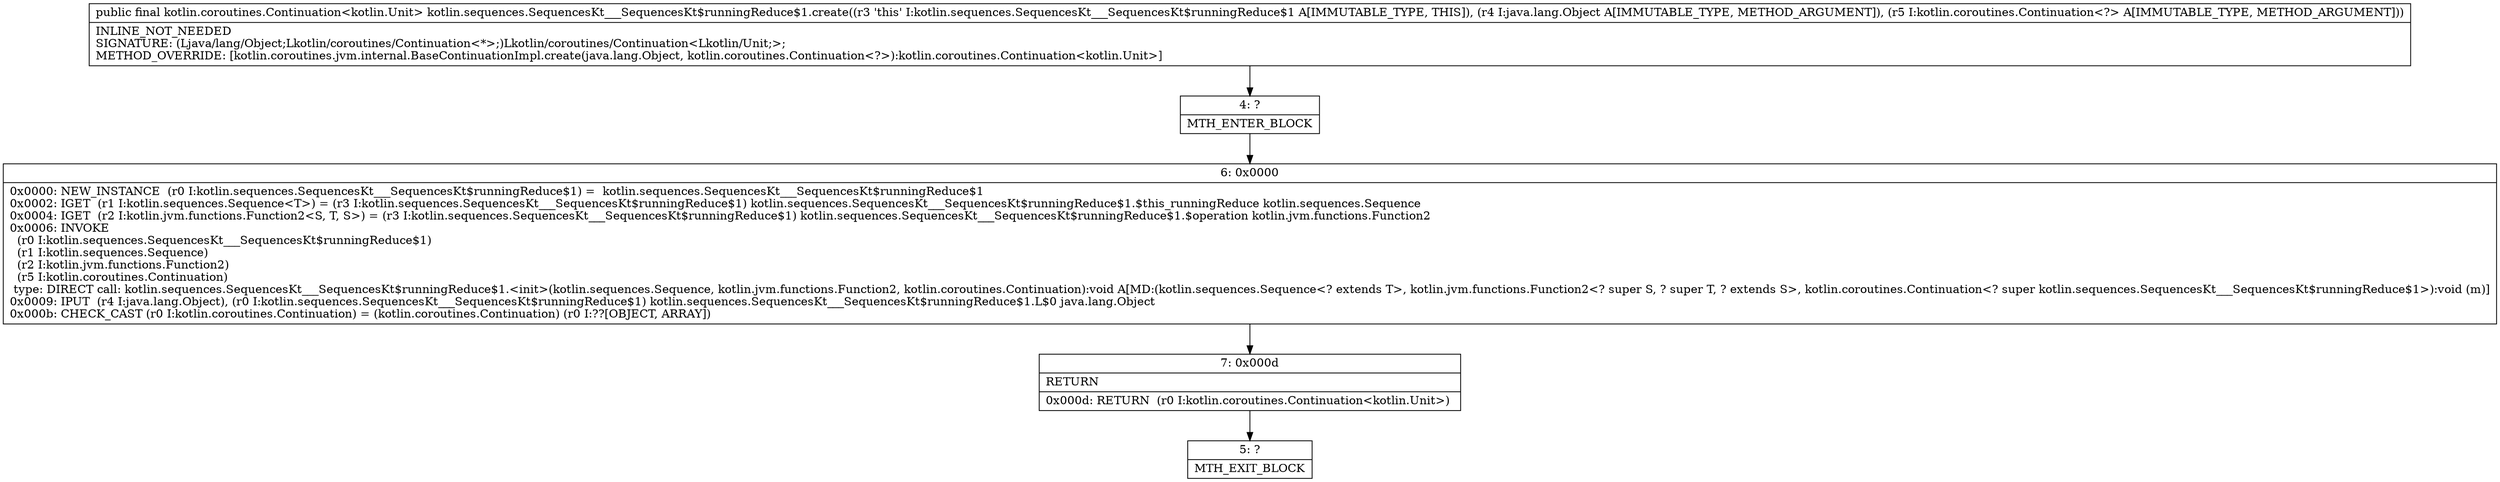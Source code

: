 digraph "CFG forkotlin.sequences.SequencesKt___SequencesKt$runningReduce$1.create(Ljava\/lang\/Object;Lkotlin\/coroutines\/Continuation;)Lkotlin\/coroutines\/Continuation;" {
Node_4 [shape=record,label="{4\:\ ?|MTH_ENTER_BLOCK\l}"];
Node_6 [shape=record,label="{6\:\ 0x0000|0x0000: NEW_INSTANCE  (r0 I:kotlin.sequences.SequencesKt___SequencesKt$runningReduce$1) =  kotlin.sequences.SequencesKt___SequencesKt$runningReduce$1 \l0x0002: IGET  (r1 I:kotlin.sequences.Sequence\<T\>) = (r3 I:kotlin.sequences.SequencesKt___SequencesKt$runningReduce$1) kotlin.sequences.SequencesKt___SequencesKt$runningReduce$1.$this_runningReduce kotlin.sequences.Sequence \l0x0004: IGET  (r2 I:kotlin.jvm.functions.Function2\<S, T, S\>) = (r3 I:kotlin.sequences.SequencesKt___SequencesKt$runningReduce$1) kotlin.sequences.SequencesKt___SequencesKt$runningReduce$1.$operation kotlin.jvm.functions.Function2 \l0x0006: INVOKE  \l  (r0 I:kotlin.sequences.SequencesKt___SequencesKt$runningReduce$1)\l  (r1 I:kotlin.sequences.Sequence)\l  (r2 I:kotlin.jvm.functions.Function2)\l  (r5 I:kotlin.coroutines.Continuation)\l type: DIRECT call: kotlin.sequences.SequencesKt___SequencesKt$runningReduce$1.\<init\>(kotlin.sequences.Sequence, kotlin.jvm.functions.Function2, kotlin.coroutines.Continuation):void A[MD:(kotlin.sequences.Sequence\<? extends T\>, kotlin.jvm.functions.Function2\<? super S, ? super T, ? extends S\>, kotlin.coroutines.Continuation\<? super kotlin.sequences.SequencesKt___SequencesKt$runningReduce$1\>):void (m)]\l0x0009: IPUT  (r4 I:java.lang.Object), (r0 I:kotlin.sequences.SequencesKt___SequencesKt$runningReduce$1) kotlin.sequences.SequencesKt___SequencesKt$runningReduce$1.L$0 java.lang.Object \l0x000b: CHECK_CAST (r0 I:kotlin.coroutines.Continuation) = (kotlin.coroutines.Continuation) (r0 I:??[OBJECT, ARRAY]) \l}"];
Node_7 [shape=record,label="{7\:\ 0x000d|RETURN\l|0x000d: RETURN  (r0 I:kotlin.coroutines.Continuation\<kotlin.Unit\>) \l}"];
Node_5 [shape=record,label="{5\:\ ?|MTH_EXIT_BLOCK\l}"];
MethodNode[shape=record,label="{public final kotlin.coroutines.Continuation\<kotlin.Unit\> kotlin.sequences.SequencesKt___SequencesKt$runningReduce$1.create((r3 'this' I:kotlin.sequences.SequencesKt___SequencesKt$runningReduce$1 A[IMMUTABLE_TYPE, THIS]), (r4 I:java.lang.Object A[IMMUTABLE_TYPE, METHOD_ARGUMENT]), (r5 I:kotlin.coroutines.Continuation\<?\> A[IMMUTABLE_TYPE, METHOD_ARGUMENT]))  | INLINE_NOT_NEEDED\lSIGNATURE: (Ljava\/lang\/Object;Lkotlin\/coroutines\/Continuation\<*\>;)Lkotlin\/coroutines\/Continuation\<Lkotlin\/Unit;\>;\lMETHOD_OVERRIDE: [kotlin.coroutines.jvm.internal.BaseContinuationImpl.create(java.lang.Object, kotlin.coroutines.Continuation\<?\>):kotlin.coroutines.Continuation\<kotlin.Unit\>]\l}"];
MethodNode -> Node_4;Node_4 -> Node_6;
Node_6 -> Node_7;
Node_7 -> Node_5;
}

